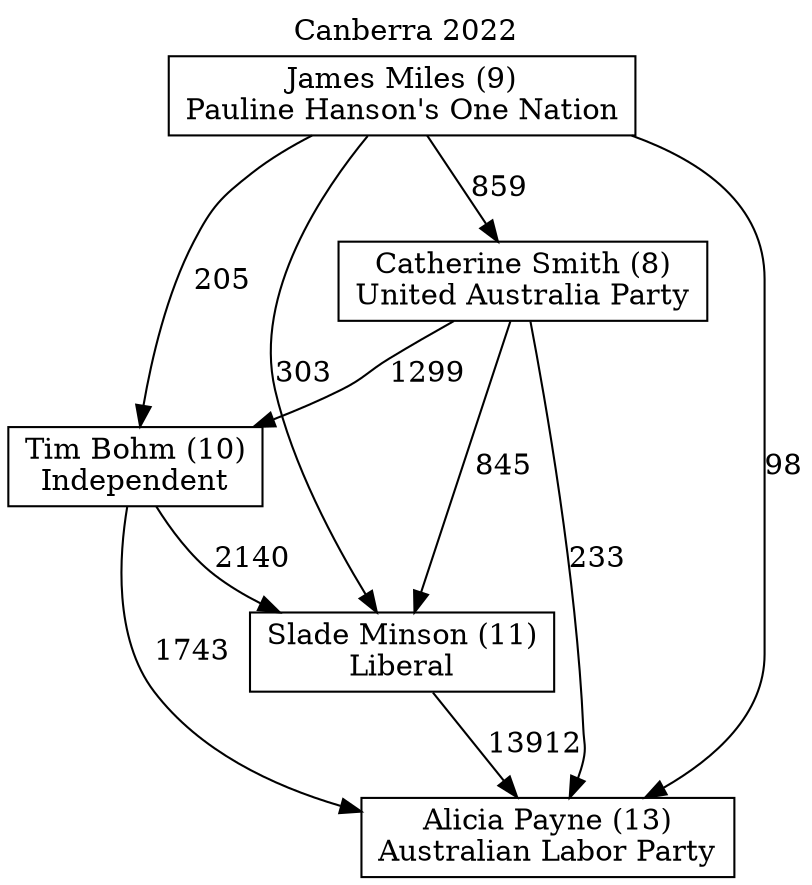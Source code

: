 // House preference flow
digraph "Alicia Payne (13)_Canberra_2022" {
	graph [label="Canberra 2022" labelloc=t mclimit=10]
	node [shape=box]
	"Slade Minson (11)" [label="Slade Minson (11)
Liberal"]
	"Catherine Smith (8)" [label="Catherine Smith (8)
United Australia Party"]
	"James Miles (9)" [label="James Miles (9)
Pauline Hanson's One Nation"]
	"Tim Bohm (10)" [label="Tim Bohm (10)
Independent"]
	"Alicia Payne (13)" [label="Alicia Payne (13)
Australian Labor Party"]
	"James Miles (9)" -> "Slade Minson (11)" [label=303]
	"Catherine Smith (8)" -> "Alicia Payne (13)" [label=233]
	"Tim Bohm (10)" -> "Alicia Payne (13)" [label=1743]
	"Slade Minson (11)" -> "Alicia Payne (13)" [label=13912]
	"Catherine Smith (8)" -> "Tim Bohm (10)" [label=1299]
	"James Miles (9)" -> "Tim Bohm (10)" [label=205]
	"Tim Bohm (10)" -> "Slade Minson (11)" [label=2140]
	"James Miles (9)" -> "Catherine Smith (8)" [label=859]
	"James Miles (9)" -> "Alicia Payne (13)" [label=98]
	"Catherine Smith (8)" -> "Slade Minson (11)" [label=845]
}
